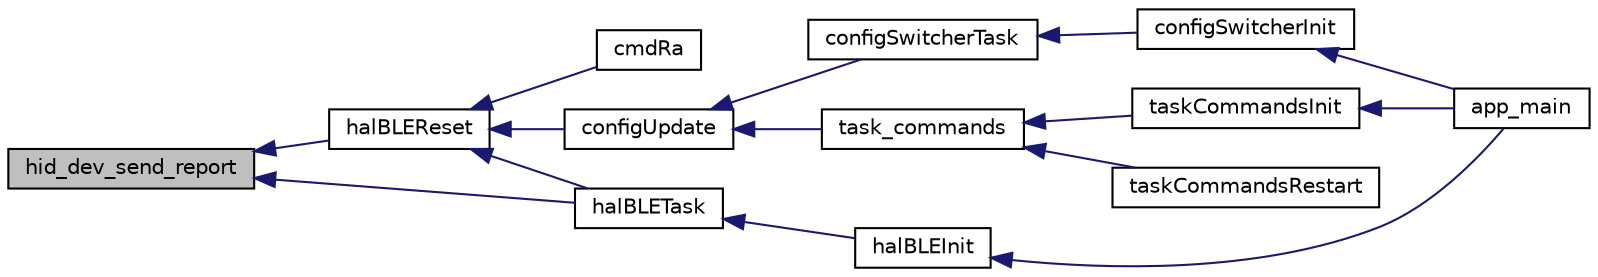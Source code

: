 digraph "hid_dev_send_report"
{
  edge [fontname="Helvetica",fontsize="10",labelfontname="Helvetica",labelfontsize="10"];
  node [fontname="Helvetica",fontsize="10",shape=record];
  rankdir="LR";
  Node22 [label="hid_dev_send_report",height=0.2,width=0.4,color="black", fillcolor="grey75", style="filled", fontcolor="black"];
  Node22 -> Node23 [dir="back",color="midnightblue",fontsize="10",style="solid",fontname="Helvetica"];
  Node23 [label="halBLEReset",height=0.2,width=0.4,color="black", fillcolor="white", style="filled",URL="$hal__ble_8h.html#accf307974a0046bce38582d0260bf841",tooltip="Reset the BLE data. "];
  Node23 -> Node24 [dir="back",color="midnightblue",fontsize="10",style="solid",fontname="Helvetica"];
  Node24 [label="cmdRa",height=0.2,width=0.4,color="black", fillcolor="white", style="filled",URL="$task__commands_8c.html#a0e44fbe2c01b87dee45a6fd1094ab522"];
  Node23 -> Node25 [dir="back",color="midnightblue",fontsize="10",style="solid",fontname="Helvetica"];
  Node25 [label="configUpdate",height=0.2,width=0.4,color="black", fillcolor="white", style="filled",URL="$config__switcher_8h.html#af8fae43accd789bf2355c79ff44c2ae9",tooltip="Request config update. "];
  Node25 -> Node26 [dir="back",color="midnightblue",fontsize="10",style="solid",fontname="Helvetica"];
  Node26 [label="configSwitcherTask",height=0.2,width=0.4,color="black", fillcolor="white", style="filled",URL="$config__switcher_8c.html#af5af5079d1982d42e165039e6de7e40a",tooltip="TASK - Config switcher task, internal config reloading. "];
  Node26 -> Node27 [dir="back",color="midnightblue",fontsize="10",style="solid",fontname="Helvetica"];
  Node27 [label="configSwitcherInit",height=0.2,width=0.4,color="black", fillcolor="white", style="filled",URL="$config__switcher_8h.html#aafed047c8d04b814a85239e031cbad7b",tooltip="Initializing the config switching functionality. "];
  Node27 -> Node28 [dir="back",color="midnightblue",fontsize="10",style="solid",fontname="Helvetica"];
  Node28 [label="app_main",height=0.2,width=0.4,color="black", fillcolor="white", style="filled",URL="$flipmouse__fabi__esp32__kbdmouse__main_8c.html#abce06be17fc37d675118a678a8100a36",tooltip="Main task, created by esp-idf. "];
  Node25 -> Node29 [dir="back",color="midnightblue",fontsize="10",style="solid",fontname="Helvetica"];
  Node29 [label="task_commands",height=0.2,width=0.4,color="black", fillcolor="white", style="filled",URL="$task__commands_8c.html#a7b36c39275d773aaedcb327ef4e1516f"];
  Node29 -> Node30 [dir="back",color="midnightblue",fontsize="10",style="solid",fontname="Helvetica"];
  Node30 [label="taskCommandsInit",height=0.2,width=0.4,color="black", fillcolor="white", style="filled",URL="$task__commands_8h.html#aedb896e40753227f80768e09d3748419",tooltip="Init the command parser. "];
  Node30 -> Node28 [dir="back",color="midnightblue",fontsize="10",style="solid",fontname="Helvetica"];
  Node29 -> Node31 [dir="back",color="midnightblue",fontsize="10",style="solid",fontname="Helvetica"];
  Node31 [label="taskCommandsRestart",height=0.2,width=0.4,color="black", fillcolor="white", style="filled",URL="$task__commands_8h.html#a26091155b4d85093239033d689f363d0",tooltip="Restart the command parser task. "];
  Node23 -> Node32 [dir="back",color="midnightblue",fontsize="10",style="solid",fontname="Helvetica"];
  Node32 [label="halBLETask",height=0.2,width=0.4,color="black", fillcolor="white", style="filled",URL="$hal__ble_8c.html#ac0a136577e62fc87b368eaec618cf31e",tooltip="CONTINOUS TASK - sending HID commands via BLE. "];
  Node32 -> Node33 [dir="back",color="midnightblue",fontsize="10",style="solid",fontname="Helvetica"];
  Node33 [label="halBLEInit",height=0.2,width=0.4,color="black", fillcolor="white", style="filled",URL="$hal__ble_8h.html#a559e9af2167a8f1b05a8304234418ed3",tooltip="Main init function to start HID interface (C interface) "];
  Node33 -> Node28 [dir="back",color="midnightblue",fontsize="10",style="solid",fontname="Helvetica"];
  Node22 -> Node32 [dir="back",color="midnightblue",fontsize="10",style="solid",fontname="Helvetica"];
}

